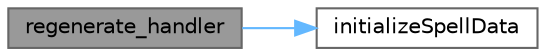 digraph "regenerate_handler"
{
 // LATEX_PDF_SIZE
  bgcolor="transparent";
  edge [fontname=Helvetica,fontsize=10,labelfontname=Helvetica,labelfontsize=10];
  node [fontname=Helvetica,fontsize=10,shape=box,height=0.2,width=0.4];
  rankdir="LR";
  Node1 [id="Node000001",label="regenerate_handler",height=0.2,width=0.4,color="gray40", fillcolor="grey60", style="filled", fontcolor="black",tooltip=" "];
  Node1 -> Node2 [id="edge1_Node000001_Node000002",color="steelblue1",style="solid",tooltip=" "];
  Node2 [id="Node000002",label="initializeSpellData",height=0.2,width=0.4,color="grey40", fillcolor="white", style="filled",URL="$sf__spelltype__registry_8cpp.html#ac3e5dfa2fdcb8f683f6921e40eece8c3",tooltip=" "];
}
